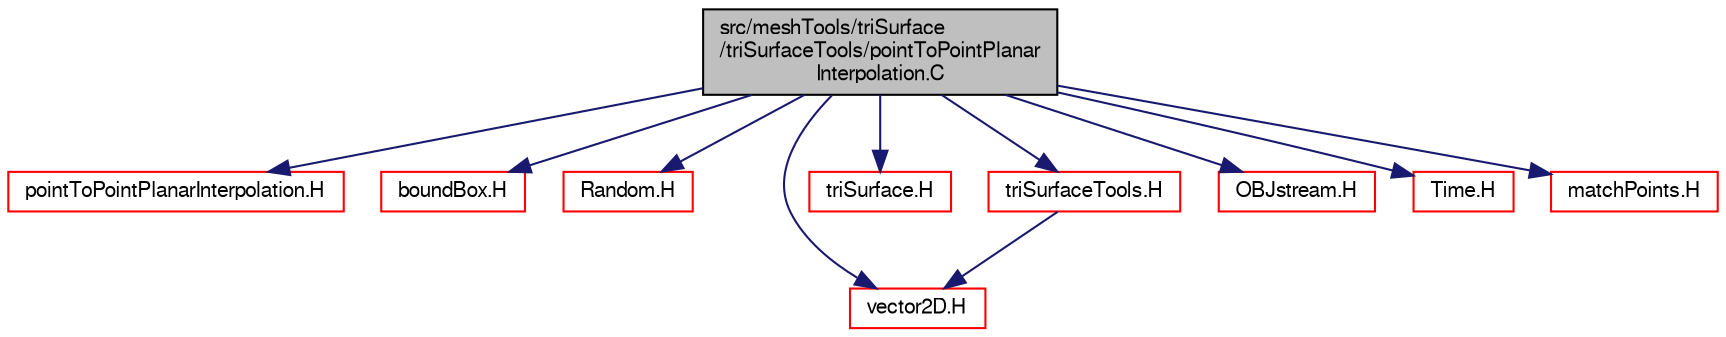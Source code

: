 digraph "src/meshTools/triSurface/triSurfaceTools/pointToPointPlanarInterpolation.C"
{
  bgcolor="transparent";
  edge [fontname="FreeSans",fontsize="10",labelfontname="FreeSans",labelfontsize="10"];
  node [fontname="FreeSans",fontsize="10",shape=record];
  Node0 [label="src/meshTools/triSurface\l/triSurfaceTools/pointToPointPlanar\lInterpolation.C",height=0.2,width=0.4,color="black", fillcolor="grey75", style="filled", fontcolor="black"];
  Node0 -> Node1 [color="midnightblue",fontsize="10",style="solid",fontname="FreeSans"];
  Node1 [label="pointToPointPlanarInterpolation.H",height=0.2,width=0.4,color="red",URL="$a08255.html"];
  Node0 -> Node203 [color="midnightblue",fontsize="10",style="solid",fontname="FreeSans"];
  Node203 [label="boundBox.H",height=0.2,width=0.4,color="red",URL="$a11108.html"];
  Node0 -> Node225 [color="midnightblue",fontsize="10",style="solid",fontname="FreeSans"];
  Node225 [label="Random.H",height=0.2,width=0.4,color="red",URL="$a12464.html"];
  Node0 -> Node151 [color="midnightblue",fontsize="10",style="solid",fontname="FreeSans"];
  Node151 [label="vector2D.H",height=0.2,width=0.4,color="red",URL="$a12848.html"];
  Node0 -> Node226 [color="midnightblue",fontsize="10",style="solid",fontname="FreeSans"];
  Node226 [label="triSurface.H",height=0.2,width=0.4,color="red",URL="$a17024.html"];
  Node0 -> Node242 [color="midnightblue",fontsize="10",style="solid",fontname="FreeSans"];
  Node242 [label="triSurfaceTools.H",height=0.2,width=0.4,color="red",URL="$a08264.html"];
  Node242 -> Node151 [color="midnightblue",fontsize="10",style="solid",fontname="FreeSans"];
  Node0 -> Node246 [color="midnightblue",fontsize="10",style="solid",fontname="FreeSans"];
  Node246 [label="OBJstream.H",height=0.2,width=0.4,color="red",URL="$a15128.html"];
  Node0 -> Node249 [color="midnightblue",fontsize="10",style="solid",fontname="FreeSans"];
  Node249 [label="Time.H",height=0.2,width=0.4,color="red",URL="$a09311.html"];
  Node0 -> Node283 [color="midnightblue",fontsize="10",style="solid",fontname="FreeSans"];
  Node283 [label="matchPoints.H",height=0.2,width=0.4,color="red",URL="$a11381.html",tooltip="Determine correspondence between points. See below. "];
}
